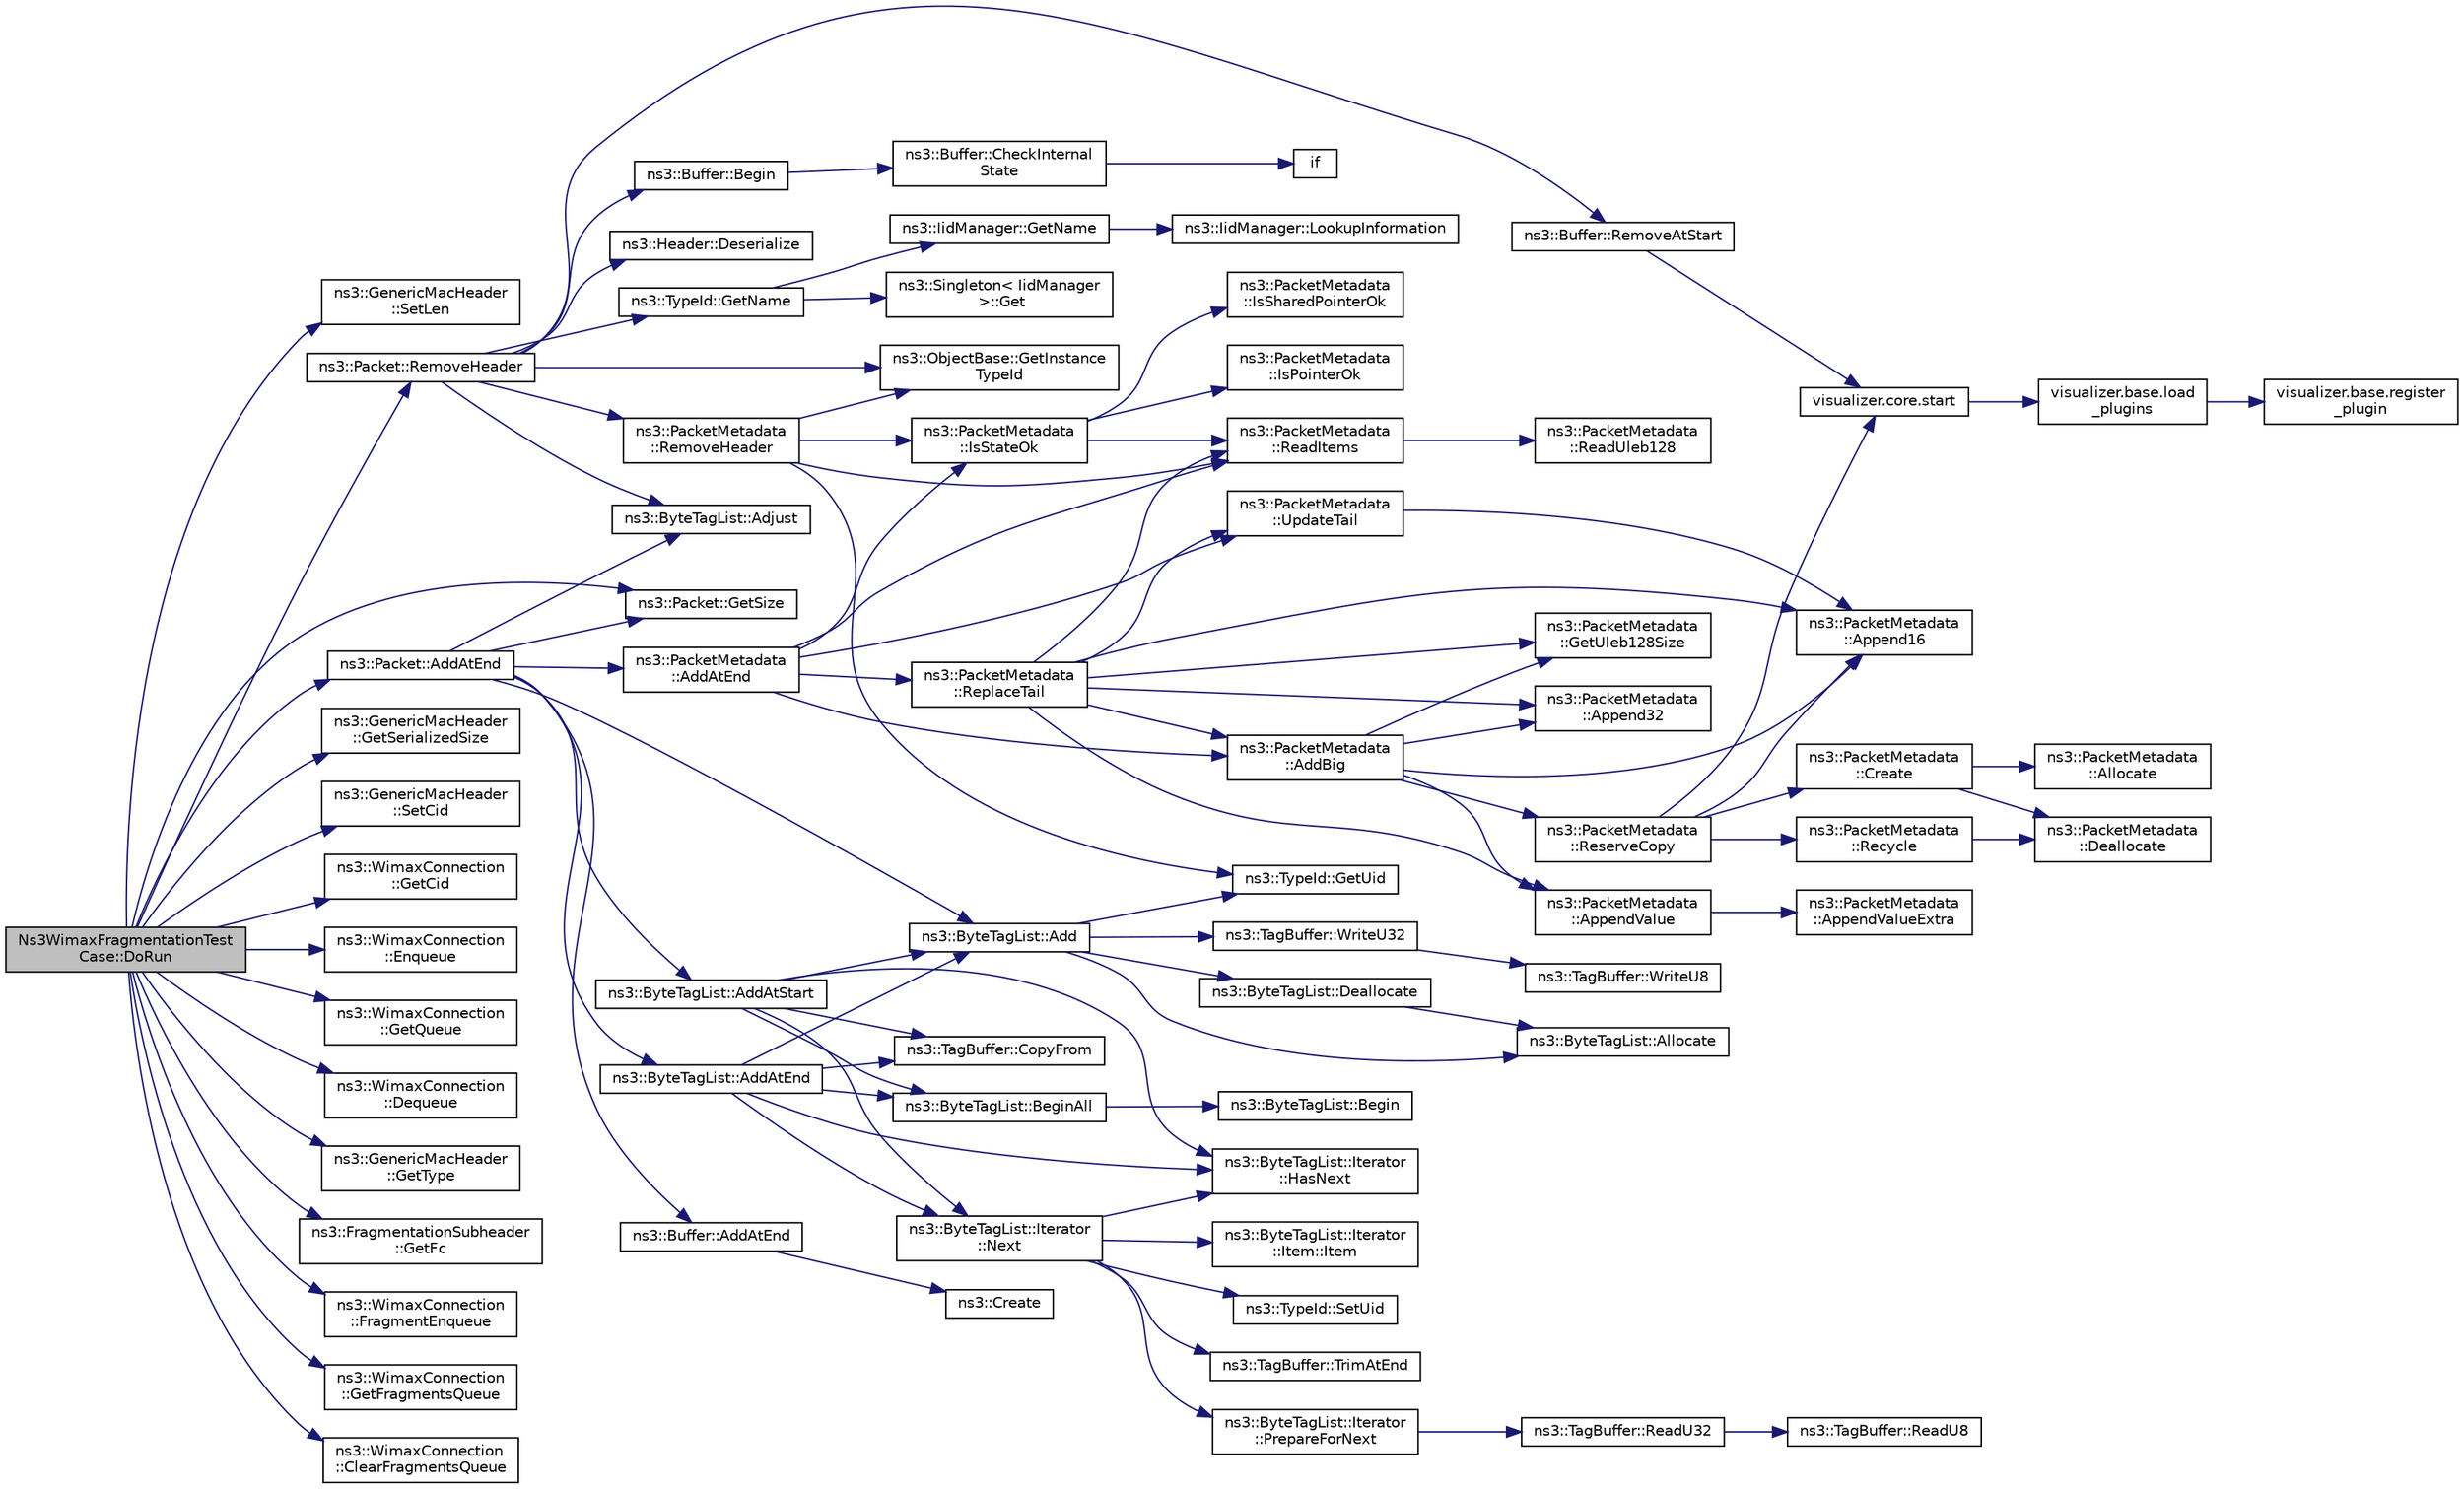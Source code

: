 digraph "Ns3WimaxFragmentationTestCase::DoRun"
{
  edge [fontname="Helvetica",fontsize="10",labelfontname="Helvetica",labelfontsize="10"];
  node [fontname="Helvetica",fontsize="10",shape=record];
  rankdir="LR";
  Node1 [label="Ns3WimaxFragmentationTest\lCase::DoRun",height=0.2,width=0.4,color="black", fillcolor="grey75", style="filled", fontcolor="black"];
  Node1 -> Node2 [color="midnightblue",fontsize="10",style="solid"];
  Node2 [label="ns3::GenericMacHeader\l::SetLen",height=0.2,width=0.4,color="black", fillcolor="white", style="filled",URL="$d1/d60/classns3_1_1GenericMacHeader.html#ad0b87b780d222778c78b783f7f4e5237"];
  Node1 -> Node3 [color="midnightblue",fontsize="10",style="solid"];
  Node3 [label="ns3::Packet::GetSize",height=0.2,width=0.4,color="black", fillcolor="white", style="filled",URL="$dd/d7a/classns3_1_1Packet.html#a462855c9929954d4301a4edfe55f4f1c",tooltip="Returns the the size in bytes of the packet (including the zero-filled initial payload). "];
  Node1 -> Node4 [color="midnightblue",fontsize="10",style="solid"];
  Node4 [label="ns3::GenericMacHeader\l::GetSerializedSize",height=0.2,width=0.4,color="black", fillcolor="white", style="filled",URL="$d1/d60/classns3_1_1GenericMacHeader.html#a406a3aea98a270418d62587315c50deb"];
  Node1 -> Node5 [color="midnightblue",fontsize="10",style="solid"];
  Node5 [label="ns3::GenericMacHeader\l::SetCid",height=0.2,width=0.4,color="black", fillcolor="white", style="filled",URL="$d1/d60/classns3_1_1GenericMacHeader.html#adb74c3c234787de22682103cba562d83"];
  Node1 -> Node6 [color="midnightblue",fontsize="10",style="solid"];
  Node6 [label="ns3::WimaxConnection\l::GetCid",height=0.2,width=0.4,color="black", fillcolor="white", style="filled",URL="$d9/db1/classns3_1_1WimaxConnection.html#a22540186bbe5e147236390df0232a797"];
  Node1 -> Node7 [color="midnightblue",fontsize="10",style="solid"];
  Node7 [label="ns3::WimaxConnection\l::Enqueue",height=0.2,width=0.4,color="black", fillcolor="white", style="filled",URL="$d9/db1/classns3_1_1WimaxConnection.html#a2f7f3bf452c58c3390a096e1b354a86f",tooltip="enqueue a packet in the queue of the connection "];
  Node1 -> Node8 [color="midnightblue",fontsize="10",style="solid"];
  Node8 [label="ns3::WimaxConnection\l::GetQueue",height=0.2,width=0.4,color="black", fillcolor="white", style="filled",URL="$d9/db1/classns3_1_1WimaxConnection.html#a5df7525db9277d05f62e3620f9ae4058"];
  Node1 -> Node9 [color="midnightblue",fontsize="10",style="solid"];
  Node9 [label="ns3::WimaxConnection\l::Dequeue",height=0.2,width=0.4,color="black", fillcolor="white", style="filled",URL="$d9/db1/classns3_1_1WimaxConnection.html#a54b822cae000f9acd50c63f59219ab6a",tooltip="dequeue a packet from the queue of the connection "];
  Node1 -> Node10 [color="midnightblue",fontsize="10",style="solid"];
  Node10 [label="ns3::Packet::RemoveHeader",height=0.2,width=0.4,color="black", fillcolor="white", style="filled",URL="$dd/d7a/classns3_1_1Packet.html#a0961eccf975d75f902d40956c93ba63e",tooltip="Deserialize and remove the header from the internal buffer. "];
  Node10 -> Node11 [color="midnightblue",fontsize="10",style="solid"];
  Node11 [label="ns3::Header::Deserialize",height=0.2,width=0.4,color="black", fillcolor="white", style="filled",URL="$d6/dae/classns3_1_1Header.html#a78be9400bb66b2a8543606f395ef5396"];
  Node10 -> Node12 [color="midnightblue",fontsize="10",style="solid"];
  Node12 [label="ns3::Buffer::Begin",height=0.2,width=0.4,color="black", fillcolor="white", style="filled",URL="$da/d85/classns3_1_1Buffer.html#a893d4bf50df13e730b6cd0fda91b967f"];
  Node12 -> Node13 [color="midnightblue",fontsize="10",style="solid"];
  Node13 [label="ns3::Buffer::CheckInternal\lState",height=0.2,width=0.4,color="black", fillcolor="white", style="filled",URL="$da/d85/classns3_1_1Buffer.html#a6202ce7f1ecc1fc7a14cc13017375d14",tooltip="Checks the internal buffer structures consistency. "];
  Node13 -> Node14 [color="midnightblue",fontsize="10",style="solid"];
  Node14 [label="if",height=0.2,width=0.4,color="black", fillcolor="white", style="filled",URL="$d8/d0e/loss__ITU1238_8m.html#a419d895abe1313c35fa353c93802647e"];
  Node10 -> Node15 [color="midnightblue",fontsize="10",style="solid"];
  Node15 [label="ns3::ObjectBase::GetInstance\lTypeId",height=0.2,width=0.4,color="black", fillcolor="white", style="filled",URL="$d2/dac/classns3_1_1ObjectBase.html#abe5b43a6f5b99a92a4c3122db31f06fb"];
  Node10 -> Node16 [color="midnightblue",fontsize="10",style="solid"];
  Node16 [label="ns3::TypeId::GetName",height=0.2,width=0.4,color="black", fillcolor="white", style="filled",URL="$d6/d11/classns3_1_1TypeId.html#aa3c41c79ae428b3cb396a9c6bb3ef314"];
  Node16 -> Node17 [color="midnightblue",fontsize="10",style="solid"];
  Node17 [label="ns3::Singleton\< IidManager\l \>::Get",height=0.2,width=0.4,color="black", fillcolor="white", style="filled",URL="$d8/d77/classns3_1_1Singleton.html#a80a2cd3c25a27ea72add7a9f7a141ffa"];
  Node16 -> Node18 [color="midnightblue",fontsize="10",style="solid"];
  Node18 [label="ns3::IidManager::GetName",height=0.2,width=0.4,color="black", fillcolor="white", style="filled",URL="$d4/d1c/classns3_1_1IidManager.html#a5d68d0f0f44594dcdec239dbdb5bf53c"];
  Node18 -> Node19 [color="midnightblue",fontsize="10",style="solid"];
  Node19 [label="ns3::IidManager::LookupInformation",height=0.2,width=0.4,color="black", fillcolor="white", style="filled",URL="$d4/d1c/classns3_1_1IidManager.html#a6b1f4ba2815dba27a377e8a8db2384cf"];
  Node10 -> Node20 [color="midnightblue",fontsize="10",style="solid"];
  Node20 [label="ns3::Buffer::RemoveAtStart",height=0.2,width=0.4,color="black", fillcolor="white", style="filled",URL="$da/d85/classns3_1_1Buffer.html#adeecbb3e8f518aec6fee0437578ade4b"];
  Node20 -> Node21 [color="midnightblue",fontsize="10",style="solid"];
  Node21 [label="visualizer.core.start",height=0.2,width=0.4,color="black", fillcolor="white", style="filled",URL="$df/d6c/namespacevisualizer_1_1core.html#a2a35e5d8a34af358b508dac8635754e0"];
  Node21 -> Node22 [color="midnightblue",fontsize="10",style="solid"];
  Node22 [label="visualizer.base.load\l_plugins",height=0.2,width=0.4,color="black", fillcolor="white", style="filled",URL="$d4/d39/namespacevisualizer_1_1base.html#ad171497a5ff1afe0a73bedaebf35448f"];
  Node22 -> Node23 [color="midnightblue",fontsize="10",style="solid"];
  Node23 [label="visualizer.base.register\l_plugin",height=0.2,width=0.4,color="black", fillcolor="white", style="filled",URL="$d4/d39/namespacevisualizer_1_1base.html#a6b0ffcff1e17ec4027496f50177e5b9e"];
  Node10 -> Node24 [color="midnightblue",fontsize="10",style="solid"];
  Node24 [label="ns3::ByteTagList::Adjust",height=0.2,width=0.4,color="black", fillcolor="white", style="filled",URL="$dd/d64/classns3_1_1ByteTagList.html#a1fec06d7e6daaf8039cf2a148e4090f2"];
  Node10 -> Node25 [color="midnightblue",fontsize="10",style="solid"];
  Node25 [label="ns3::PacketMetadata\l::RemoveHeader",height=0.2,width=0.4,color="black", fillcolor="white", style="filled",URL="$d1/db1/classns3_1_1PacketMetadata.html#afa8a589ec783d4998516d7f39f21242d",tooltip="Remove an header. "];
  Node25 -> Node15 [color="midnightblue",fontsize="10",style="solid"];
  Node25 -> Node26 [color="midnightblue",fontsize="10",style="solid"];
  Node26 [label="ns3::TypeId::GetUid",height=0.2,width=0.4,color="black", fillcolor="white", style="filled",URL="$d6/d11/classns3_1_1TypeId.html#acd3e41de6340d06299f4fd63e2ed8da0"];
  Node25 -> Node27 [color="midnightblue",fontsize="10",style="solid"];
  Node27 [label="ns3::PacketMetadata\l::IsStateOk",height=0.2,width=0.4,color="black", fillcolor="white", style="filled",URL="$d1/db1/classns3_1_1PacketMetadata.html#a208d3163e28704438cdd4d30318e489c",tooltip="Check if the metadata state is ok. "];
  Node27 -> Node28 [color="midnightblue",fontsize="10",style="solid"];
  Node28 [label="ns3::PacketMetadata\l::IsPointerOk",height=0.2,width=0.4,color="black", fillcolor="white", style="filled",URL="$d1/db1/classns3_1_1PacketMetadata.html#acf15fba7d020ebd77591619b5ad273c5",tooltip="Check if the position is valid. "];
  Node27 -> Node29 [color="midnightblue",fontsize="10",style="solid"];
  Node29 [label="ns3::PacketMetadata\l::ReadItems",height=0.2,width=0.4,color="black", fillcolor="white", style="filled",URL="$d1/db1/classns3_1_1PacketMetadata.html#a3719ad2c32313a9a1c74462322e8b517",tooltip="Read items. "];
  Node29 -> Node30 [color="midnightblue",fontsize="10",style="solid"];
  Node30 [label="ns3::PacketMetadata\l::ReadUleb128",height=0.2,width=0.4,color="black", fillcolor="white", style="filled",URL="$d1/db1/classns3_1_1PacketMetadata.html#a7ae75db766a843dbee8960ae8cbf23ee",tooltip="Read a ULEB128 (Unsigned Little Endian Base 128) coded number. "];
  Node27 -> Node31 [color="midnightblue",fontsize="10",style="solid"];
  Node31 [label="ns3::PacketMetadata\l::IsSharedPointerOk",height=0.2,width=0.4,color="black", fillcolor="white", style="filled",URL="$d1/db1/classns3_1_1PacketMetadata.html#ae62c5bb3dce611a0f8c5e9ba3ba8e26e",tooltip="Check if the position is valid. "];
  Node25 -> Node29 [color="midnightblue",fontsize="10",style="solid"];
  Node1 -> Node32 [color="midnightblue",fontsize="10",style="solid"];
  Node32 [label="ns3::GenericMacHeader\l::GetType",height=0.2,width=0.4,color="black", fillcolor="white", style="filled",URL="$d1/d60/classns3_1_1GenericMacHeader.html#aa0145e7dc78803c1193edb55307bb1a4"];
  Node1 -> Node33 [color="midnightblue",fontsize="10",style="solid"];
  Node33 [label="ns3::FragmentationSubheader\l::GetFc",height=0.2,width=0.4,color="black", fillcolor="white", style="filled",URL="$de/dab/classns3_1_1FragmentationSubheader.html#ad796f851f0da640a5e732be1e28dc15d"];
  Node1 -> Node34 [color="midnightblue",fontsize="10",style="solid"];
  Node34 [label="ns3::WimaxConnection\l::FragmentEnqueue",height=0.2,width=0.4,color="black", fillcolor="white", style="filled",URL="$d9/db1/classns3_1_1WimaxConnection.html#ae7d985915012a837359aa62413457045",tooltip="enqueue a received packet (that is a fragment) into the fragments queue "];
  Node1 -> Node35 [color="midnightblue",fontsize="10",style="solid"];
  Node35 [label="ns3::WimaxConnection\l::GetFragmentsQueue",height=0.2,width=0.4,color="black", fillcolor="white", style="filled",URL="$d9/db1/classns3_1_1WimaxConnection.html#adeb165ef2cb04d19edacf92d5c751cc6",tooltip="get a queue of received fragments "];
  Node1 -> Node36 [color="midnightblue",fontsize="10",style="solid"];
  Node36 [label="ns3::Packet::AddAtEnd",height=0.2,width=0.4,color="black", fillcolor="white", style="filled",URL="$dd/d7a/classns3_1_1Packet.html#a14ec3d4250b425468764de58f5837b6b",tooltip="Concatenate the input packet at the end of the current packet. "];
  Node36 -> Node37 [color="midnightblue",fontsize="10",style="solid"];
  Node37 [label="ns3::ByteTagList::AddAtEnd",height=0.2,width=0.4,color="black", fillcolor="white", style="filled",URL="$dd/d64/classns3_1_1ByteTagList.html#a0d8aa9cf6aaf856eb08d4f4a01f38446"];
  Node37 -> Node38 [color="midnightblue",fontsize="10",style="solid"];
  Node38 [label="ns3::ByteTagList::BeginAll",height=0.2,width=0.4,color="black", fillcolor="white", style="filled",URL="$dd/d64/classns3_1_1ByteTagList.html#ac4f33846ef6a84a64ede38b2de1564ba",tooltip="Returns an iterator pointing to the very first tag in this list. "];
  Node38 -> Node39 [color="midnightblue",fontsize="10",style="solid"];
  Node39 [label="ns3::ByteTagList::Begin",height=0.2,width=0.4,color="black", fillcolor="white", style="filled",URL="$dd/d64/classns3_1_1ByteTagList.html#acee7b77907ef44826712a630443493e7"];
  Node37 -> Node40 [color="midnightblue",fontsize="10",style="solid"];
  Node40 [label="ns3::ByteTagList::Iterator\l::HasNext",height=0.2,width=0.4,color="black", fillcolor="white", style="filled",URL="$de/dc7/classns3_1_1ByteTagList_1_1Iterator.html#aa1c5eb37f289d0eef8dfaf687498eaec",tooltip="Used to determine if the iterator is at the end of the byteTagList. "];
  Node37 -> Node41 [color="midnightblue",fontsize="10",style="solid"];
  Node41 [label="ns3::ByteTagList::Iterator\l::Next",height=0.2,width=0.4,color="black", fillcolor="white", style="filled",URL="$de/dc7/classns3_1_1ByteTagList_1_1Iterator.html#af521864d800baab1d9c5262f59ce4433",tooltip="Returns the next Item from the ByteTagList. "];
  Node41 -> Node40 [color="midnightblue",fontsize="10",style="solid"];
  Node41 -> Node42 [color="midnightblue",fontsize="10",style="solid"];
  Node42 [label="ns3::ByteTagList::Iterator\l::Item::Item",height=0.2,width=0.4,color="black", fillcolor="white", style="filled",URL="$d5/da6/structns3_1_1ByteTagList_1_1Iterator_1_1Item.html#acbefc31279faa7437e5ee3c88a16d925",tooltip="constructs an item with the given TagBuffer "];
  Node41 -> Node43 [color="midnightblue",fontsize="10",style="solid"];
  Node43 [label="ns3::TypeId::SetUid",height=0.2,width=0.4,color="black", fillcolor="white", style="filled",URL="$d6/d11/classns3_1_1TypeId.html#a85ebe2aebd1cbf13dea9d731e3081481"];
  Node41 -> Node44 [color="midnightblue",fontsize="10",style="solid"];
  Node44 [label="ns3::TagBuffer::TrimAtEnd",height=0.2,width=0.4,color="black", fillcolor="white", style="filled",URL="$d6/ded/classns3_1_1TagBuffer.html#a163314c17e95305cecd202eb0496affa",tooltip="Trim some space from the end. "];
  Node41 -> Node45 [color="midnightblue",fontsize="10",style="solid"];
  Node45 [label="ns3::ByteTagList::Iterator\l::PrepareForNext",height=0.2,width=0.4,color="black", fillcolor="white", style="filled",URL="$de/dc7/classns3_1_1ByteTagList_1_1Iterator.html#afeebeb2923b6d7d908b0868d9e4750e5",tooltip="Prepare the iterator for the next tag. "];
  Node45 -> Node46 [color="midnightblue",fontsize="10",style="solid"];
  Node46 [label="ns3::TagBuffer::ReadU32",height=0.2,width=0.4,color="black", fillcolor="white", style="filled",URL="$d6/ded/classns3_1_1TagBuffer.html#a6b1c1414efc7cf8ea6a3f682c3e27663"];
  Node46 -> Node47 [color="midnightblue",fontsize="10",style="solid"];
  Node47 [label="ns3::TagBuffer::ReadU8",height=0.2,width=0.4,color="black", fillcolor="white", style="filled",URL="$d6/ded/classns3_1_1TagBuffer.html#af424ec7219aed6d9d31d414bf89ae5bd"];
  Node37 -> Node48 [color="midnightblue",fontsize="10",style="solid"];
  Node48 [label="ns3::ByteTagList::Add",height=0.2,width=0.4,color="black", fillcolor="white", style="filled",URL="$dd/d64/classns3_1_1ByteTagList.html#ac970192e923afc561a304d17af4b8a52"];
  Node48 -> Node49 [color="midnightblue",fontsize="10",style="solid"];
  Node49 [label="ns3::ByteTagList::Allocate",height=0.2,width=0.4,color="black", fillcolor="white", style="filled",URL="$dd/d64/classns3_1_1ByteTagList.html#a6a23e438aeb894ea188a0ada84437073",tooltip="Allocate the memory for the ByteTagListData. "];
  Node48 -> Node50 [color="midnightblue",fontsize="10",style="solid"];
  Node50 [label="ns3::ByteTagList::Deallocate",height=0.2,width=0.4,color="black", fillcolor="white", style="filled",URL="$dd/d64/classns3_1_1ByteTagList.html#aebe6943177a3ce90f7fa16188e67f650",tooltip="Deallocates a ByteTagListData. "];
  Node50 -> Node49 [color="midnightblue",fontsize="10",style="solid"];
  Node48 -> Node51 [color="midnightblue",fontsize="10",style="solid"];
  Node51 [label="ns3::TagBuffer::WriteU32",height=0.2,width=0.4,color="black", fillcolor="white", style="filled",URL="$d6/ded/classns3_1_1TagBuffer.html#abbb5049f106100a61e38db498132121d"];
  Node51 -> Node52 [color="midnightblue",fontsize="10",style="solid"];
  Node52 [label="ns3::TagBuffer::WriteU8",height=0.2,width=0.4,color="black", fillcolor="white", style="filled",URL="$d6/ded/classns3_1_1TagBuffer.html#a75098eafbb40382166603f99d1149c0b"];
  Node48 -> Node26 [color="midnightblue",fontsize="10",style="solid"];
  Node37 -> Node53 [color="midnightblue",fontsize="10",style="solid"];
  Node53 [label="ns3::TagBuffer::CopyFrom",height=0.2,width=0.4,color="black", fillcolor="white", style="filled",URL="$d6/ded/classns3_1_1TagBuffer.html#afe07a9e117449ff5b5d5857291671349",tooltip="Copy the nternal structure of another TagBuffer. "];
  Node36 -> Node3 [color="midnightblue",fontsize="10",style="solid"];
  Node36 -> Node54 [color="midnightblue",fontsize="10",style="solid"];
  Node54 [label="ns3::ByteTagList::AddAtStart",height=0.2,width=0.4,color="black", fillcolor="white", style="filled",URL="$dd/d64/classns3_1_1ByteTagList.html#acb4563fbe4299c55af41ba7a166b71d5"];
  Node54 -> Node38 [color="midnightblue",fontsize="10",style="solid"];
  Node54 -> Node40 [color="midnightblue",fontsize="10",style="solid"];
  Node54 -> Node41 [color="midnightblue",fontsize="10",style="solid"];
  Node54 -> Node48 [color="midnightblue",fontsize="10",style="solid"];
  Node54 -> Node53 [color="midnightblue",fontsize="10",style="solid"];
  Node36 -> Node24 [color="midnightblue",fontsize="10",style="solid"];
  Node36 -> Node48 [color="midnightblue",fontsize="10",style="solid"];
  Node36 -> Node55 [color="midnightblue",fontsize="10",style="solid"];
  Node55 [label="ns3::Buffer::AddAtEnd",height=0.2,width=0.4,color="black", fillcolor="white", style="filled",URL="$da/d85/classns3_1_1Buffer.html#a92dd87809af24fb10696fee9a9cb56cf"];
  Node55 -> Node56 [color="midnightblue",fontsize="10",style="solid"];
  Node56 [label="ns3::Create",height=0.2,width=0.4,color="black", fillcolor="white", style="filled",URL="$d2/df2/group__ptr.html#ga0406dd2d929ceac05ce39d4579fa3e4b"];
  Node36 -> Node57 [color="midnightblue",fontsize="10",style="solid"];
  Node57 [label="ns3::PacketMetadata\l::AddAtEnd",height=0.2,width=0.4,color="black", fillcolor="white", style="filled",URL="$d1/db1/classns3_1_1PacketMetadata.html#af7ceb1a4a7ded625c85dbd477b5fc8b6",tooltip="Add a metadata at the metadata start. "];
  Node57 -> Node27 [color="midnightblue",fontsize="10",style="solid"];
  Node57 -> Node29 [color="midnightblue",fontsize="10",style="solid"];
  Node57 -> Node58 [color="midnightblue",fontsize="10",style="solid"];
  Node58 [label="ns3::PacketMetadata\l::ReplaceTail",height=0.2,width=0.4,color="black", fillcolor="white", style="filled",URL="$d1/db1/classns3_1_1PacketMetadata.html#a0ad8fd1e4af8eaafca676b4cc3d9749b",tooltip="Replace the tail. "];
  Node58 -> Node59 [color="midnightblue",fontsize="10",style="solid"];
  Node59 [label="ns3::PacketMetadata\l::GetUleb128Size",height=0.2,width=0.4,color="black", fillcolor="white", style="filled",URL="$d1/db1/classns3_1_1PacketMetadata.html#a4ea634655d1780a2b4dd9a3ac54c3501",tooltip="Get the ULEB128 (Unsigned Little Endian Base 128) size. "];
  Node58 -> Node60 [color="midnightblue",fontsize="10",style="solid"];
  Node60 [label="ns3::PacketMetadata\l::Append16",height=0.2,width=0.4,color="black", fillcolor="white", style="filled",URL="$d1/db1/classns3_1_1PacketMetadata.html#ab80adc9c544b0f087715acf15e255707",tooltip="Append a 16-bit value to the buffer. "];
  Node58 -> Node61 [color="midnightblue",fontsize="10",style="solid"];
  Node61 [label="ns3::PacketMetadata\l::AppendValue",height=0.2,width=0.4,color="black", fillcolor="white", style="filled",URL="$d1/db1/classns3_1_1PacketMetadata.html#a48151488856a00fc7325c3e761b19b97",tooltip="Append a value to the buffer. "];
  Node61 -> Node62 [color="midnightblue",fontsize="10",style="solid"];
  Node62 [label="ns3::PacketMetadata\l::AppendValueExtra",height=0.2,width=0.4,color="black", fillcolor="white", style="filled",URL="$d1/db1/classns3_1_1PacketMetadata.html#a1cac4e4c0f975898b39dc0a8cd7fd4d0",tooltip="Append a value to the buffer - extra. "];
  Node58 -> Node63 [color="midnightblue",fontsize="10",style="solid"];
  Node63 [label="ns3::PacketMetadata\l::Append32",height=0.2,width=0.4,color="black", fillcolor="white", style="filled",URL="$d1/db1/classns3_1_1PacketMetadata.html#a254b3766510c9b38a2ad0bec6d973f15",tooltip="Append a 32-bit value to the buffer. "];
  Node58 -> Node29 [color="midnightblue",fontsize="10",style="solid"];
  Node58 -> Node64 [color="midnightblue",fontsize="10",style="solid"];
  Node64 [label="ns3::PacketMetadata\l::AddBig",height=0.2,width=0.4,color="black", fillcolor="white", style="filled",URL="$d1/db1/classns3_1_1PacketMetadata.html#ae89a0bf5e3dcd624bd37bc8ca67544da",tooltip="Add a \"Big\" Item (a SmallItem plus an ExtraItem) "];
  Node64 -> Node59 [color="midnightblue",fontsize="10",style="solid"];
  Node64 -> Node65 [color="midnightblue",fontsize="10",style="solid"];
  Node65 [label="ns3::PacketMetadata\l::ReserveCopy",height=0.2,width=0.4,color="black", fillcolor="white", style="filled",URL="$d1/db1/classns3_1_1PacketMetadata.html#a18a4039a86f4c212742f6359849ddfd6",tooltip="Reserve space and make a metadata copy. "];
  Node65 -> Node66 [color="midnightblue",fontsize="10",style="solid"];
  Node66 [label="ns3::PacketMetadata\l::Create",height=0.2,width=0.4,color="black", fillcolor="white", style="filled",URL="$d1/db1/classns3_1_1PacketMetadata.html#a94be0cf01bdfdf5dda7ae0afc475dc2a",tooltip="Create a buffer data storage. "];
  Node66 -> Node67 [color="midnightblue",fontsize="10",style="solid"];
  Node67 [label="ns3::PacketMetadata\l::Deallocate",height=0.2,width=0.4,color="black", fillcolor="white", style="filled",URL="$d1/db1/classns3_1_1PacketMetadata.html#a5284ea0e3b7e0e272ca521cb976431b7",tooltip="Deallocate the buffer memory. "];
  Node66 -> Node68 [color="midnightblue",fontsize="10",style="solid"];
  Node68 [label="ns3::PacketMetadata\l::Allocate",height=0.2,width=0.4,color="black", fillcolor="white", style="filled",URL="$d1/db1/classns3_1_1PacketMetadata.html#a5cb8aff27ae7a4b60c0bc1a743e1cc8a",tooltip="Allocate a buffer data storage. "];
  Node65 -> Node69 [color="midnightblue",fontsize="10",style="solid"];
  Node69 [label="ns3::PacketMetadata\l::Recycle",height=0.2,width=0.4,color="black", fillcolor="white", style="filled",URL="$d1/db1/classns3_1_1PacketMetadata.html#ae4bff0e3145f955d12e75531b0be6b7f",tooltip="Recycle the buffer memory. "];
  Node69 -> Node67 [color="midnightblue",fontsize="10",style="solid"];
  Node65 -> Node21 [color="midnightblue",fontsize="10",style="solid"];
  Node65 -> Node60 [color="midnightblue",fontsize="10",style="solid"];
  Node64 -> Node60 [color="midnightblue",fontsize="10",style="solid"];
  Node64 -> Node61 [color="midnightblue",fontsize="10",style="solid"];
  Node64 -> Node63 [color="midnightblue",fontsize="10",style="solid"];
  Node58 -> Node70 [color="midnightblue",fontsize="10",style="solid"];
  Node70 [label="ns3::PacketMetadata\l::UpdateTail",height=0.2,width=0.4,color="black", fillcolor="white", style="filled",URL="$d1/db1/classns3_1_1PacketMetadata.html#ad975bb9c1c0a6875ccc2309f071c5b55",tooltip="Update the tail. "];
  Node70 -> Node60 [color="midnightblue",fontsize="10",style="solid"];
  Node57 -> Node64 [color="midnightblue",fontsize="10",style="solid"];
  Node57 -> Node70 [color="midnightblue",fontsize="10",style="solid"];
  Node1 -> Node71 [color="midnightblue",fontsize="10",style="solid"];
  Node71 [label="ns3::WimaxConnection\l::ClearFragmentsQueue",height=0.2,width=0.4,color="black", fillcolor="white", style="filled",URL="$d9/db1/classns3_1_1WimaxConnection.html#a819008b698dd34be127c294c2ec1a198",tooltip="delete all enqueued fragments "];
}
